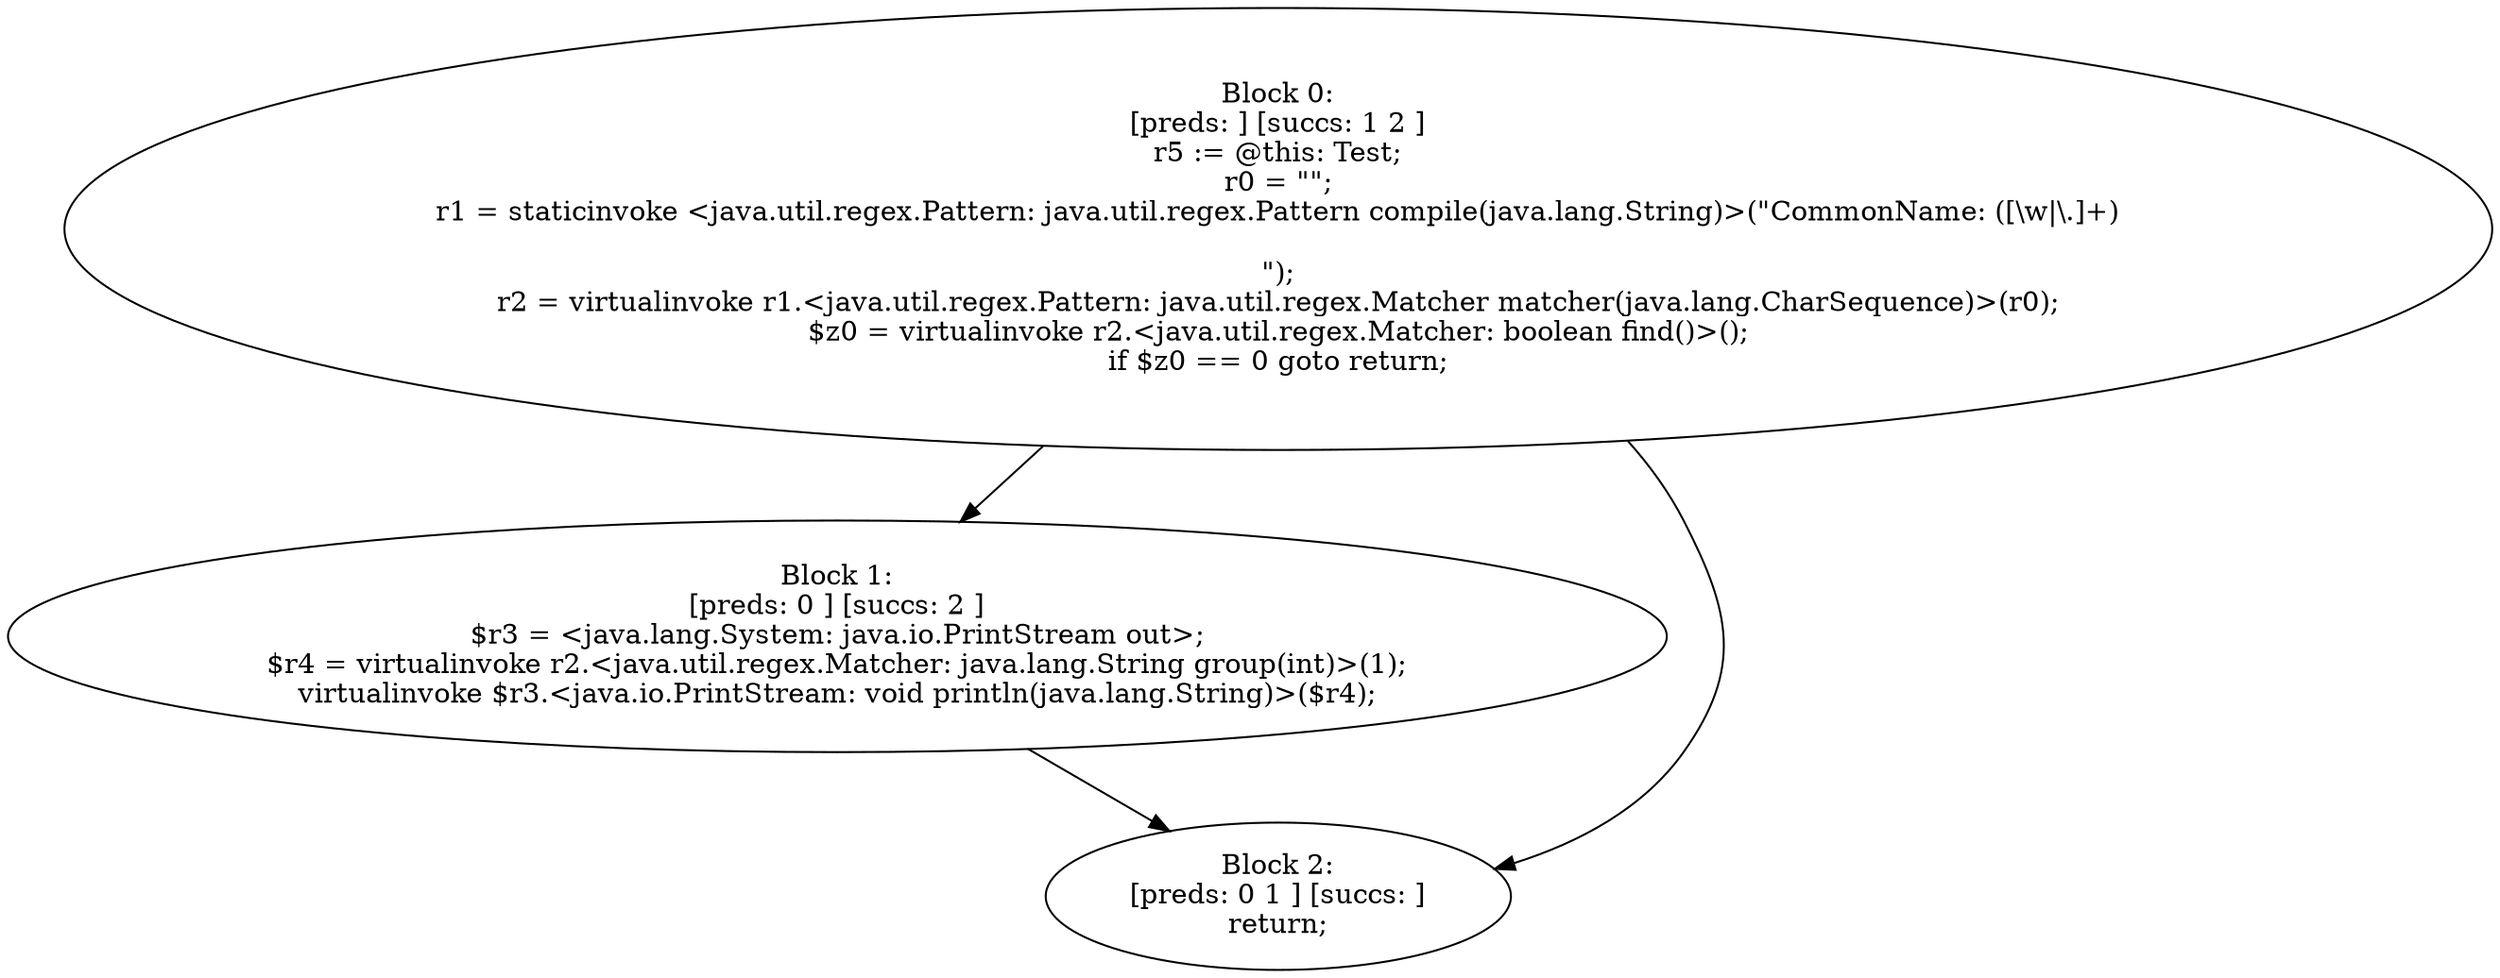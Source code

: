 digraph "unitGraph" {
    "Block 0:
[preds: ] [succs: 1 2 ]
r5 := @this: Test;
r0 = \"\";
r1 = staticinvoke <java.util.regex.Pattern: java.util.regex.Pattern compile(java.lang.String)>(\"CommonName: ([\\w|\\.]+)\n\n\");
r2 = virtualinvoke r1.<java.util.regex.Pattern: java.util.regex.Matcher matcher(java.lang.CharSequence)>(r0);
$z0 = virtualinvoke r2.<java.util.regex.Matcher: boolean find()>();
if $z0 == 0 goto return;
"
    "Block 1:
[preds: 0 ] [succs: 2 ]
$r3 = <java.lang.System: java.io.PrintStream out>;
$r4 = virtualinvoke r2.<java.util.regex.Matcher: java.lang.String group(int)>(1);
virtualinvoke $r3.<java.io.PrintStream: void println(java.lang.String)>($r4);
"
    "Block 2:
[preds: 0 1 ] [succs: ]
return;
"
    "Block 0:
[preds: ] [succs: 1 2 ]
r5 := @this: Test;
r0 = \"\";
r1 = staticinvoke <java.util.regex.Pattern: java.util.regex.Pattern compile(java.lang.String)>(\"CommonName: ([\\w|\\.]+)\n\n\");
r2 = virtualinvoke r1.<java.util.regex.Pattern: java.util.regex.Matcher matcher(java.lang.CharSequence)>(r0);
$z0 = virtualinvoke r2.<java.util.regex.Matcher: boolean find()>();
if $z0 == 0 goto return;
"->"Block 1:
[preds: 0 ] [succs: 2 ]
$r3 = <java.lang.System: java.io.PrintStream out>;
$r4 = virtualinvoke r2.<java.util.regex.Matcher: java.lang.String group(int)>(1);
virtualinvoke $r3.<java.io.PrintStream: void println(java.lang.String)>($r4);
";
    "Block 0:
[preds: ] [succs: 1 2 ]
r5 := @this: Test;
r0 = \"\";
r1 = staticinvoke <java.util.regex.Pattern: java.util.regex.Pattern compile(java.lang.String)>(\"CommonName: ([\\w|\\.]+)\n\n\");
r2 = virtualinvoke r1.<java.util.regex.Pattern: java.util.regex.Matcher matcher(java.lang.CharSequence)>(r0);
$z0 = virtualinvoke r2.<java.util.regex.Matcher: boolean find()>();
if $z0 == 0 goto return;
"->"Block 2:
[preds: 0 1 ] [succs: ]
return;
";
    "Block 1:
[preds: 0 ] [succs: 2 ]
$r3 = <java.lang.System: java.io.PrintStream out>;
$r4 = virtualinvoke r2.<java.util.regex.Matcher: java.lang.String group(int)>(1);
virtualinvoke $r3.<java.io.PrintStream: void println(java.lang.String)>($r4);
"->"Block 2:
[preds: 0 1 ] [succs: ]
return;
";
}
